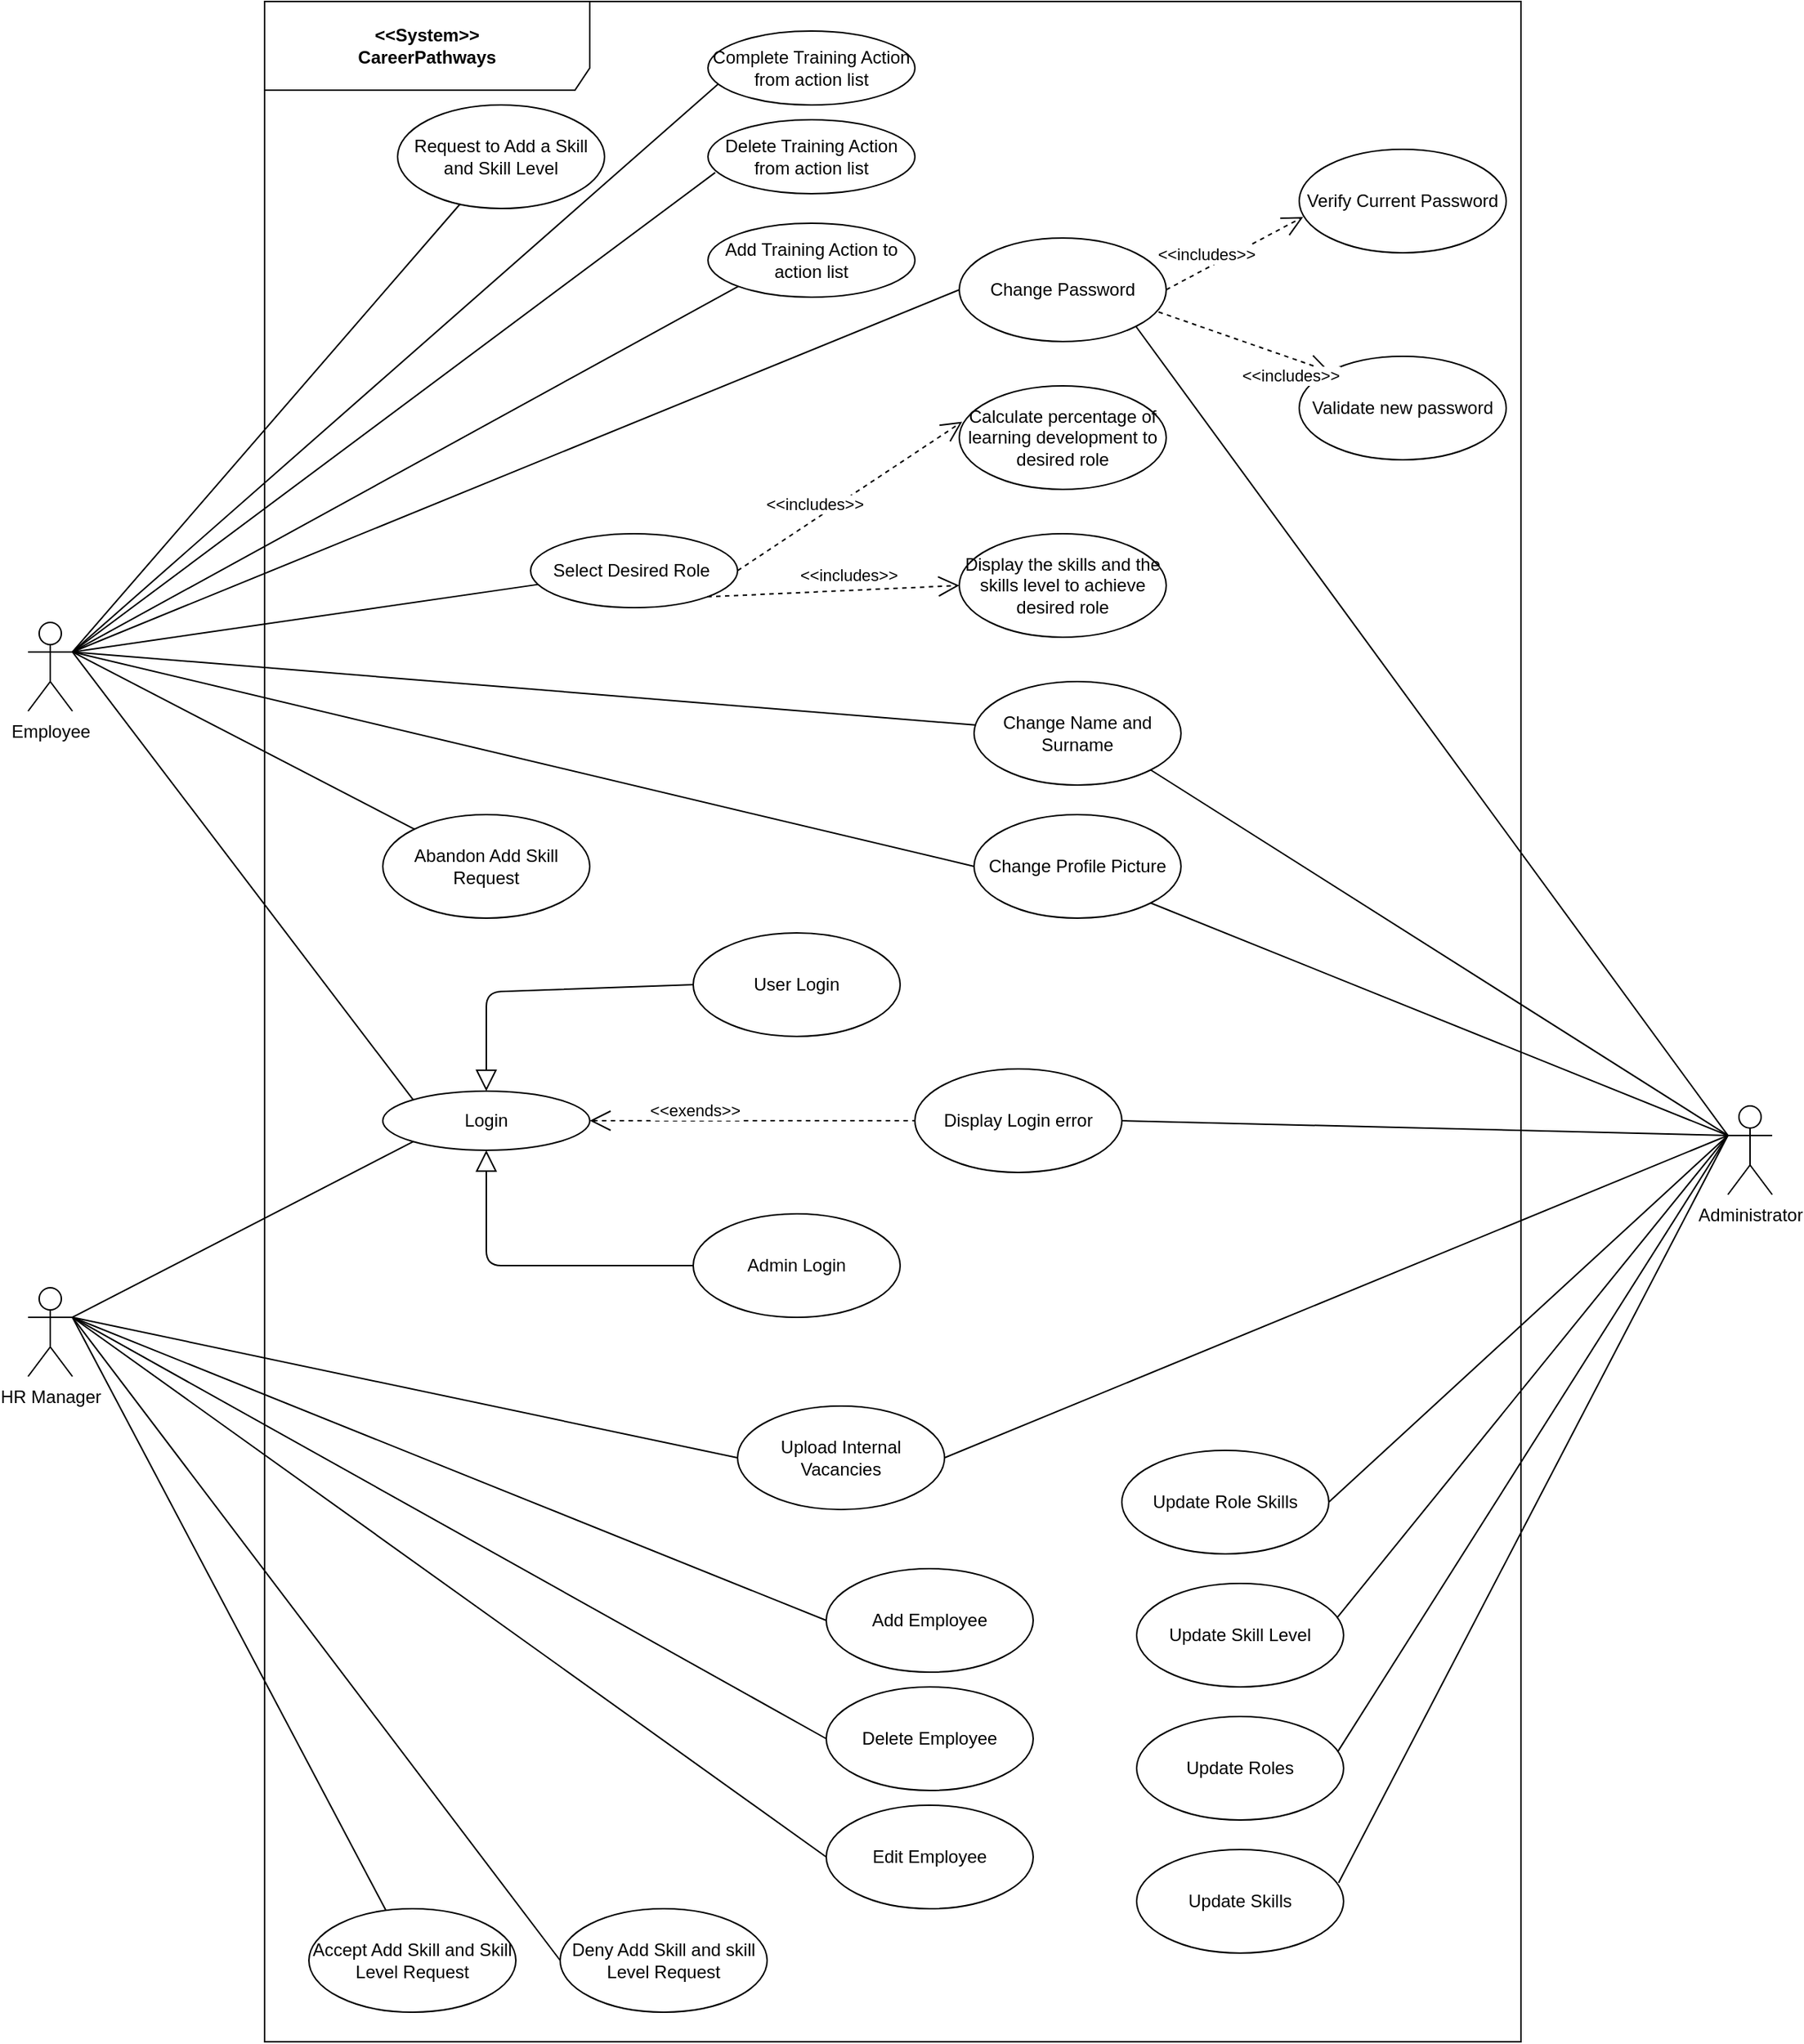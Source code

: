 <mxfile version="13.8.9" type="github">
  <diagram id="giAabpwPuGFfijqy-w_J" name="Page-1">
    <mxGraphModel dx="1024" dy="716" grid="1" gridSize="10" guides="1" tooltips="1" connect="1" arrows="1" fold="1" page="1" pageScale="1" pageWidth="2336" pageHeight="1654" math="0" shadow="0">
      <root>
        <mxCell id="0" />
        <mxCell id="1" parent="0" />
        <mxCell id="yPrp7qd_ZaBmRegbb4Uq-1" value="&lt;b&gt;&amp;lt;&amp;lt;System&amp;gt;&amp;gt;&lt;br&gt;CareerPathways&lt;/b&gt;" style="shape=umlFrame;whiteSpace=wrap;html=1;width=220;height=60;" parent="1" vertex="1">
          <mxGeometry x="200" y="50" width="850" height="1380" as="geometry" />
        </mxCell>
        <mxCell id="yPrp7qd_ZaBmRegbb4Uq-2" value="Employee" style="shape=umlActor;verticalLabelPosition=bottom;verticalAlign=top;html=1;" parent="1" vertex="1">
          <mxGeometry x="40" y="470" width="30" height="60" as="geometry" />
        </mxCell>
        <mxCell id="yPrp7qd_ZaBmRegbb4Uq-24" value="HR Manager" style="shape=umlActor;verticalLabelPosition=bottom;verticalAlign=top;html=1;" parent="1" vertex="1">
          <mxGeometry x="40" y="920" width="30" height="60" as="geometry" />
        </mxCell>
        <mxCell id="yPrp7qd_ZaBmRegbb4Uq-25" value="Administrator" style="shape=umlActor;verticalLabelPosition=bottom;verticalAlign=top;html=1;" parent="1" vertex="1">
          <mxGeometry x="1190" y="797" width="30" height="60" as="geometry" />
        </mxCell>
        <mxCell id="yPrp7qd_ZaBmRegbb4Uq-27" value="Login" style="ellipse;whiteSpace=wrap;html=1;" parent="1" vertex="1">
          <mxGeometry x="280" y="787" width="140" height="40" as="geometry" />
        </mxCell>
        <mxCell id="yPrp7qd_ZaBmRegbb4Uq-29" value="Add Training Action to action list" style="ellipse;whiteSpace=wrap;html=1;" parent="1" vertex="1">
          <mxGeometry x="500" y="200" width="140" height="50" as="geometry" />
        </mxCell>
        <mxCell id="yPrp7qd_ZaBmRegbb4Uq-31" value="Complete Training Action from action list" style="ellipse;whiteSpace=wrap;html=1;" parent="1" vertex="1">
          <mxGeometry x="500" y="70" width="140" height="50" as="geometry" />
        </mxCell>
        <mxCell id="yPrp7qd_ZaBmRegbb4Uq-32" value="Delete Training Action from action list" style="ellipse;whiteSpace=wrap;html=1;" parent="1" vertex="1">
          <mxGeometry x="500" y="130" width="140" height="50" as="geometry" />
        </mxCell>
        <mxCell id="yPrp7qd_ZaBmRegbb4Uq-35" value="Select Desired Role&amp;nbsp;" style="ellipse;whiteSpace=wrap;html=1;" parent="1" vertex="1">
          <mxGeometry x="380" y="410" width="140" height="50" as="geometry" />
        </mxCell>
        <mxCell id="yPrp7qd_ZaBmRegbb4Uq-36" value="Display the skills and the skills level to achieve desired role" style="ellipse;whiteSpace=wrap;html=1;" parent="1" vertex="1">
          <mxGeometry x="670" y="410" width="140" height="70" as="geometry" />
        </mxCell>
        <mxCell id="yPrp7qd_ZaBmRegbb4Uq-39" value="Change Password" style="ellipse;whiteSpace=wrap;html=1;" parent="1" vertex="1">
          <mxGeometry x="670" y="210" width="140" height="70" as="geometry" />
        </mxCell>
        <mxCell id="yPrp7qd_ZaBmRegbb4Uq-40" value="Verify Current Password" style="ellipse;whiteSpace=wrap;html=1;" parent="1" vertex="1">
          <mxGeometry x="900" y="150" width="140" height="70" as="geometry" />
        </mxCell>
        <mxCell id="yPrp7qd_ZaBmRegbb4Uq-41" value="Display Login error" style="ellipse;whiteSpace=wrap;html=1;" parent="1" vertex="1">
          <mxGeometry x="640" y="772" width="140" height="70" as="geometry" />
        </mxCell>
        <mxCell id="yPrp7qd_ZaBmRegbb4Uq-42" value="Change Name and Surname" style="ellipse;whiteSpace=wrap;html=1;" parent="1" vertex="1">
          <mxGeometry x="680" y="510" width="140" height="70" as="geometry" />
        </mxCell>
        <mxCell id="yPrp7qd_ZaBmRegbb4Uq-43" value="Change Profile Picture" style="ellipse;whiteSpace=wrap;html=1;" parent="1" vertex="1">
          <mxGeometry x="680" y="600" width="140" height="70" as="geometry" />
        </mxCell>
        <mxCell id="yPrp7qd_ZaBmRegbb4Uq-44" value="Calculate percentage of learning development to desired role" style="ellipse;whiteSpace=wrap;html=1;" parent="1" vertex="1">
          <mxGeometry x="670" y="310" width="140" height="70" as="geometry" />
        </mxCell>
        <mxCell id="yPrp7qd_ZaBmRegbb4Uq-45" value="Request to Add a Skill and Skill Level" style="ellipse;whiteSpace=wrap;html=1;" parent="1" vertex="1">
          <mxGeometry x="290" y="120" width="140" height="70" as="geometry" />
        </mxCell>
        <mxCell id="yPrp7qd_ZaBmRegbb4Uq-46" value="Abandon Add Skill Request" style="ellipse;whiteSpace=wrap;html=1;" parent="1" vertex="1">
          <mxGeometry x="280" y="600" width="140" height="70" as="geometry" />
        </mxCell>
        <mxCell id="yPrp7qd_ZaBmRegbb4Uq-47" value="Add Employee" style="ellipse;whiteSpace=wrap;html=1;" parent="1" vertex="1">
          <mxGeometry x="580" y="1110" width="140" height="70" as="geometry" />
        </mxCell>
        <mxCell id="yPrp7qd_ZaBmRegbb4Uq-48" value="Delete Employee" style="ellipse;whiteSpace=wrap;html=1;" parent="1" vertex="1">
          <mxGeometry x="580" y="1190" width="140" height="70" as="geometry" />
        </mxCell>
        <mxCell id="yPrp7qd_ZaBmRegbb4Uq-49" value="Edit Employee" style="ellipse;whiteSpace=wrap;html=1;" parent="1" vertex="1">
          <mxGeometry x="580" y="1270" width="140" height="70" as="geometry" />
        </mxCell>
        <mxCell id="yPrp7qd_ZaBmRegbb4Uq-50" value="Accept Add Skill and Skill Level Request" style="ellipse;whiteSpace=wrap;html=1;" parent="1" vertex="1">
          <mxGeometry x="230" y="1340" width="140" height="70" as="geometry" />
        </mxCell>
        <mxCell id="yPrp7qd_ZaBmRegbb4Uq-52" value="Deny Add Skill and skill Level Request" style="ellipse;whiteSpace=wrap;html=1;" parent="1" vertex="1">
          <mxGeometry x="400" y="1340" width="140" height="70" as="geometry" />
        </mxCell>
        <mxCell id="yPrp7qd_ZaBmRegbb4Uq-56" value="Validate new password" style="ellipse;whiteSpace=wrap;html=1;" parent="1" vertex="1">
          <mxGeometry x="900" y="290" width="140" height="70" as="geometry" />
        </mxCell>
        <mxCell id="yPrp7qd_ZaBmRegbb4Uq-65" value="" style="endArrow=none;endFill=0;endSize=12;html=1;exitX=1;exitY=0.333;exitDx=0;exitDy=0;exitPerimeter=0;" parent="1" source="yPrp7qd_ZaBmRegbb4Uq-24" target="yPrp7qd_ZaBmRegbb4Uq-50" edge="1">
          <mxGeometry width="160" relative="1" as="geometry">
            <mxPoint x="73" y="920" as="sourcePoint" />
            <mxPoint x="230" y="870" as="targetPoint" />
            <Array as="points" />
          </mxGeometry>
        </mxCell>
        <mxCell id="yPrp7qd_ZaBmRegbb4Uq-66" value="" style="endArrow=none;endFill=0;endSize=12;html=1;entryX=0;entryY=0.5;entryDx=0;entryDy=0;exitX=1;exitY=0.333;exitDx=0;exitDy=0;exitPerimeter=0;" parent="1" source="yPrp7qd_ZaBmRegbb4Uq-24" target="yPrp7qd_ZaBmRegbb4Uq-52" edge="1">
          <mxGeometry width="160" relative="1" as="geometry">
            <mxPoint x="80" y="870" as="sourcePoint" />
            <mxPoint x="580" y="1030" as="targetPoint" />
            <Array as="points" />
          </mxGeometry>
        </mxCell>
        <mxCell id="yPrp7qd_ZaBmRegbb4Uq-67" value="" style="endArrow=none;endFill=0;endSize=12;html=1;exitX=1;exitY=0.333;exitDx=0;exitDy=0;exitPerimeter=0;entryX=0;entryY=0.5;entryDx=0;entryDy=0;" parent="1" source="yPrp7qd_ZaBmRegbb4Uq-24" target="yPrp7qd_ZaBmRegbb4Uq-49" edge="1">
          <mxGeometry width="160" relative="1" as="geometry">
            <mxPoint x="180" y="970" as="sourcePoint" />
            <mxPoint x="340" y="970" as="targetPoint" />
            <Array as="points" />
          </mxGeometry>
        </mxCell>
        <mxCell id="yPrp7qd_ZaBmRegbb4Uq-69" value="" style="endArrow=none;endFill=0;endSize=12;html=1;entryX=0;entryY=0.5;entryDx=0;entryDy=0;exitX=1;exitY=0.333;exitDx=0;exitDy=0;exitPerimeter=0;" parent="1" source="yPrp7qd_ZaBmRegbb4Uq-24" target="yPrp7qd_ZaBmRegbb4Uq-48" edge="1">
          <mxGeometry width="160" relative="1" as="geometry">
            <mxPoint x="110" y="960" as="sourcePoint" />
            <mxPoint x="230" y="990" as="targetPoint" />
          </mxGeometry>
        </mxCell>
        <mxCell id="yPrp7qd_ZaBmRegbb4Uq-70" value="" style="endArrow=none;endFill=0;endSize=12;html=1;entryX=0;entryY=0.5;entryDx=0;entryDy=0;exitX=1;exitY=0.333;exitDx=0;exitDy=0;exitPerimeter=0;" parent="1" source="yPrp7qd_ZaBmRegbb4Uq-24" target="yPrp7qd_ZaBmRegbb4Uq-47" edge="1">
          <mxGeometry width="160" relative="1" as="geometry">
            <mxPoint x="60" y="950" as="sourcePoint" />
            <mxPoint x="220" y="950" as="targetPoint" />
          </mxGeometry>
        </mxCell>
        <mxCell id="yPrp7qd_ZaBmRegbb4Uq-71" value="Update Roles" style="ellipse;whiteSpace=wrap;html=1;" parent="1" vertex="1">
          <mxGeometry x="790" y="1210" width="140" height="70" as="geometry" />
        </mxCell>
        <mxCell id="yPrp7qd_ZaBmRegbb4Uq-72" value="Update Skills" style="ellipse;whiteSpace=wrap;html=1;" parent="1" vertex="1">
          <mxGeometry x="790" y="1300" width="140" height="70" as="geometry" />
        </mxCell>
        <mxCell id="yPrp7qd_ZaBmRegbb4Uq-73" value="Update Skill Level" style="ellipse;whiteSpace=wrap;html=1;" parent="1" vertex="1">
          <mxGeometry x="790" y="1120" width="140" height="70" as="geometry" />
        </mxCell>
        <mxCell id="yPrp7qd_ZaBmRegbb4Uq-75" value="Update Role Skills" style="ellipse;whiteSpace=wrap;html=1;" parent="1" vertex="1">
          <mxGeometry x="780" y="1030" width="140" height="70" as="geometry" />
        </mxCell>
        <mxCell id="yPrp7qd_ZaBmRegbb4Uq-76" value="" style="endArrow=none;endFill=0;endSize=12;html=1;exitX=0;exitY=0.333;exitDx=0;exitDy=0;exitPerimeter=0;entryX=0.976;entryY=0.321;entryDx=0;entryDy=0;entryPerimeter=0;" parent="1" source="yPrp7qd_ZaBmRegbb4Uq-25" target="yPrp7qd_ZaBmRegbb4Uq-72" edge="1">
          <mxGeometry width="160" relative="1" as="geometry">
            <mxPoint x="740" y="1100" as="sourcePoint" />
            <mxPoint x="900" y="1100" as="targetPoint" />
          </mxGeometry>
        </mxCell>
        <mxCell id="yPrp7qd_ZaBmRegbb4Uq-77" value="" style="endArrow=none;endFill=0;endSize=12;html=1;exitX=0;exitY=0.333;exitDx=0;exitDy=0;exitPerimeter=0;entryX=0.974;entryY=0.333;entryDx=0;entryDy=0;entryPerimeter=0;" parent="1" source="yPrp7qd_ZaBmRegbb4Uq-25" target="yPrp7qd_ZaBmRegbb4Uq-71" edge="1">
          <mxGeometry width="160" relative="1" as="geometry">
            <mxPoint x="740" y="1100" as="sourcePoint" />
            <mxPoint x="900" y="1100" as="targetPoint" />
          </mxGeometry>
        </mxCell>
        <mxCell id="yPrp7qd_ZaBmRegbb4Uq-78" value="" style="endArrow=none;endFill=0;endSize=12;html=1;exitX=0;exitY=0.333;exitDx=0;exitDy=0;exitPerimeter=0;entryX=0.968;entryY=0.333;entryDx=0;entryDy=0;entryPerimeter=0;" parent="1" source="yPrp7qd_ZaBmRegbb4Uq-25" target="yPrp7qd_ZaBmRegbb4Uq-73" edge="1">
          <mxGeometry width="160" relative="1" as="geometry">
            <mxPoint x="1200" y="1060" as="sourcePoint" />
            <mxPoint x="900" y="1100" as="targetPoint" />
          </mxGeometry>
        </mxCell>
        <mxCell id="yPrp7qd_ZaBmRegbb4Uq-79" value="" style="endArrow=none;endFill=0;endSize=12;html=1;exitX=0;exitY=0.333;exitDx=0;exitDy=0;exitPerimeter=0;entryX=1;entryY=0.5;entryDx=0;entryDy=0;" parent="1" source="yPrp7qd_ZaBmRegbb4Uq-25" target="yPrp7qd_ZaBmRegbb4Uq-75" edge="1">
          <mxGeometry width="160" relative="1" as="geometry">
            <mxPoint x="740" y="1100" as="sourcePoint" />
            <mxPoint x="900" y="1100" as="targetPoint" />
          </mxGeometry>
        </mxCell>
        <mxCell id="yPrp7qd_ZaBmRegbb4Uq-81" value="Upload Internal Vacancies" style="ellipse;whiteSpace=wrap;html=1;" parent="1" vertex="1">
          <mxGeometry x="520" y="1000" width="140" height="70" as="geometry" />
        </mxCell>
        <mxCell id="yPrp7qd_ZaBmRegbb4Uq-82" value="" style="endArrow=none;endFill=0;endSize=12;html=1;exitX=1;exitY=0.333;exitDx=0;exitDy=0;exitPerimeter=0;entryX=0;entryY=0.5;entryDx=0;entryDy=0;" parent="1" source="yPrp7qd_ZaBmRegbb4Uq-24" target="yPrp7qd_ZaBmRegbb4Uq-81" edge="1">
          <mxGeometry width="160" relative="1" as="geometry">
            <mxPoint x="410" y="850" as="sourcePoint" />
            <mxPoint x="570" y="850" as="targetPoint" />
            <Array as="points" />
          </mxGeometry>
        </mxCell>
        <mxCell id="yPrp7qd_ZaBmRegbb4Uq-85" value="" style="endArrow=none;endFill=0;endSize=12;html=1;exitX=1;exitY=0.333;exitDx=0;exitDy=0;exitPerimeter=0;" parent="1" source="yPrp7qd_ZaBmRegbb4Uq-2" target="yPrp7qd_ZaBmRegbb4Uq-46" edge="1">
          <mxGeometry width="160" relative="1" as="geometry">
            <mxPoint x="380" y="600" as="sourcePoint" />
            <mxPoint x="540" y="600" as="targetPoint" />
            <Array as="points" />
          </mxGeometry>
        </mxCell>
        <mxCell id="yPrp7qd_ZaBmRegbb4Uq-86" value="" style="endArrow=none;endFill=0;endSize=12;html=1;exitX=1;exitY=0.333;exitDx=0;exitDy=0;exitPerimeter=0;" parent="1" source="yPrp7qd_ZaBmRegbb4Uq-2" target="yPrp7qd_ZaBmRegbb4Uq-35" edge="1">
          <mxGeometry width="160" relative="1" as="geometry">
            <mxPoint x="380" y="600" as="sourcePoint" />
            <mxPoint x="540" y="600" as="targetPoint" />
          </mxGeometry>
        </mxCell>
        <mxCell id="yPrp7qd_ZaBmRegbb4Uq-87" value="" style="endArrow=none;endFill=0;endSize=12;html=1;exitX=1;exitY=0.333;exitDx=0;exitDy=0;exitPerimeter=0;" parent="1" source="yPrp7qd_ZaBmRegbb4Uq-2" target="yPrp7qd_ZaBmRegbb4Uq-45" edge="1">
          <mxGeometry width="160" relative="1" as="geometry">
            <mxPoint x="380" y="740" as="sourcePoint" />
            <mxPoint x="540" y="740" as="targetPoint" />
          </mxGeometry>
        </mxCell>
        <mxCell id="yPrp7qd_ZaBmRegbb4Uq-88" value="" style="endArrow=none;endFill=0;endSize=12;html=1;exitX=1;exitY=0.333;exitDx=0;exitDy=0;exitPerimeter=0;entryX=0.035;entryY=0.714;entryDx=0;entryDy=0;entryPerimeter=0;" parent="1" source="yPrp7qd_ZaBmRegbb4Uq-2" target="yPrp7qd_ZaBmRegbb4Uq-32" edge="1">
          <mxGeometry width="160" relative="1" as="geometry">
            <mxPoint x="380" y="600" as="sourcePoint" />
            <mxPoint x="540" y="600" as="targetPoint" />
          </mxGeometry>
        </mxCell>
        <mxCell id="yPrp7qd_ZaBmRegbb4Uq-89" value="" style="endArrow=none;endFill=0;endSize=12;html=1;exitX=1;exitY=0.333;exitDx=0;exitDy=0;exitPerimeter=0;entryX=0;entryY=0.5;entryDx=0;entryDy=0;" parent="1" source="yPrp7qd_ZaBmRegbb4Uq-2" target="yPrp7qd_ZaBmRegbb4Uq-43" edge="1">
          <mxGeometry width="160" relative="1" as="geometry">
            <mxPoint x="380" y="600" as="sourcePoint" />
            <mxPoint x="540" y="600" as="targetPoint" />
          </mxGeometry>
        </mxCell>
        <mxCell id="yPrp7qd_ZaBmRegbb4Uq-90" value="" style="endArrow=none;endFill=0;endSize=12;html=1;entryX=0.05;entryY=0.714;entryDx=0;entryDy=0;entryPerimeter=0;exitX=1;exitY=0.333;exitDx=0;exitDy=0;exitPerimeter=0;" parent="1" source="yPrp7qd_ZaBmRegbb4Uq-2" target="yPrp7qd_ZaBmRegbb4Uq-31" edge="1">
          <mxGeometry width="160" relative="1" as="geometry">
            <mxPoint x="70" y="510" as="sourcePoint" />
            <mxPoint x="540" y="600" as="targetPoint" />
          </mxGeometry>
        </mxCell>
        <mxCell id="yPrp7qd_ZaBmRegbb4Uq-91" value="" style="endArrow=none;endFill=0;endSize=12;html=1;exitX=1;exitY=0.333;exitDx=0;exitDy=0;exitPerimeter=0;" parent="1" source="yPrp7qd_ZaBmRegbb4Uq-2" target="yPrp7qd_ZaBmRegbb4Uq-42" edge="1">
          <mxGeometry width="160" relative="1" as="geometry">
            <mxPoint x="380" y="600" as="sourcePoint" />
            <mxPoint x="540" y="600" as="targetPoint" />
          </mxGeometry>
        </mxCell>
        <mxCell id="yPrp7qd_ZaBmRegbb4Uq-92" value="" style="endArrow=none;endFill=0;endSize=12;html=1;exitX=1;exitY=0.333;exitDx=0;exitDy=0;exitPerimeter=0;entryX=0;entryY=0.5;entryDx=0;entryDy=0;" parent="1" source="yPrp7qd_ZaBmRegbb4Uq-2" target="yPrp7qd_ZaBmRegbb4Uq-39" edge="1">
          <mxGeometry width="160" relative="1" as="geometry">
            <mxPoint x="380" y="600" as="sourcePoint" />
            <mxPoint x="540" y="600" as="targetPoint" />
          </mxGeometry>
        </mxCell>
        <mxCell id="yPrp7qd_ZaBmRegbb4Uq-93" value="" style="endArrow=none;endFill=0;endSize=12;html=1;exitX=1;exitY=0.333;exitDx=0;exitDy=0;exitPerimeter=0;entryX=0;entryY=1;entryDx=0;entryDy=0;" parent="1" source="yPrp7qd_ZaBmRegbb4Uq-2" target="yPrp7qd_ZaBmRegbb4Uq-29" edge="1">
          <mxGeometry width="160" relative="1" as="geometry">
            <mxPoint x="380" y="600" as="sourcePoint" />
            <mxPoint x="540" y="600" as="targetPoint" />
          </mxGeometry>
        </mxCell>
        <mxCell id="yPrp7qd_ZaBmRegbb4Uq-95" value="" style="endArrow=none;endFill=0;endSize=12;html=1;exitX=1;exitY=0.333;exitDx=0;exitDy=0;exitPerimeter=0;entryX=0;entryY=0;entryDx=0;entryDy=0;" parent="1" source="yPrp7qd_ZaBmRegbb4Uq-2" target="yPrp7qd_ZaBmRegbb4Uq-27" edge="1">
          <mxGeometry width="160" relative="1" as="geometry">
            <mxPoint x="380" y="600" as="sourcePoint" />
            <mxPoint x="540" y="600" as="targetPoint" />
          </mxGeometry>
        </mxCell>
        <mxCell id="yPrp7qd_ZaBmRegbb4Uq-96" value="" style="endArrow=none;endFill=0;endSize=12;html=1;dashed=1;exitX=1;exitY=0.5;exitDx=0;exitDy=0;startArrow=open;startFill=0;startSize=12;" parent="1" source="yPrp7qd_ZaBmRegbb4Uq-27" target="yPrp7qd_ZaBmRegbb4Uq-41" edge="1">
          <mxGeometry width="160" relative="1" as="geometry">
            <mxPoint x="650" y="420" as="sourcePoint" />
            <mxPoint x="810" y="420" as="targetPoint" />
          </mxGeometry>
        </mxCell>
        <mxCell id="yPrp7qd_ZaBmRegbb4Uq-97" value="&amp;lt;&amp;lt;exends&amp;gt;&amp;gt;" style="edgeLabel;html=1;align=center;verticalAlign=middle;resizable=0;points=[];" parent="yPrp7qd_ZaBmRegbb4Uq-96" vertex="1" connectable="0">
          <mxGeometry x="-0.364" y="7" relative="1" as="geometry">
            <mxPoint x="1" as="offset" />
          </mxGeometry>
        </mxCell>
        <mxCell id="yPrp7qd_ZaBmRegbb4Uq-98" value="" style="endArrow=open;endFill=1;endSize=12;html=1;dashed=1;exitX=1;exitY=0.5;exitDx=0;exitDy=0;entryX=0.019;entryY=0.653;entryDx=0;entryDy=0;entryPerimeter=0;" parent="1" source="yPrp7qd_ZaBmRegbb4Uq-39" target="yPrp7qd_ZaBmRegbb4Uq-40" edge="1">
          <mxGeometry width="160" relative="1" as="geometry">
            <mxPoint x="650" y="570" as="sourcePoint" />
            <mxPoint x="810" y="570" as="targetPoint" />
          </mxGeometry>
        </mxCell>
        <mxCell id="yPrp7qd_ZaBmRegbb4Uq-99" value="&amp;lt;&amp;lt;includes&amp;gt;&amp;gt;" style="edgeLabel;html=1;align=center;verticalAlign=middle;resizable=0;points=[];" parent="yPrp7qd_ZaBmRegbb4Uq-98" vertex="1" connectable="0">
          <mxGeometry x="-0.323" y="9" relative="1" as="geometry">
            <mxPoint as="offset" />
          </mxGeometry>
        </mxCell>
        <mxCell id="yPrp7qd_ZaBmRegbb4Uq-100" value="" style="endArrow=open;endFill=1;endSize=12;html=1;dashed=1;exitX=0.963;exitY=0.714;exitDx=0;exitDy=0;entryX=0;entryY=0;entryDx=0;entryDy=0;exitPerimeter=0;" parent="1" source="yPrp7qd_ZaBmRegbb4Uq-39" target="yPrp7qd_ZaBmRegbb4Uq-56" edge="1">
          <mxGeometry width="160" relative="1" as="geometry">
            <mxPoint x="650" y="570" as="sourcePoint" />
            <mxPoint x="810" y="570" as="targetPoint" />
          </mxGeometry>
        </mxCell>
        <mxCell id="yPrp7qd_ZaBmRegbb4Uq-101" value="&amp;lt;&amp;lt;includes&amp;gt;&amp;gt;" style="edgeLabel;html=1;align=center;verticalAlign=middle;resizable=0;points=[];" parent="yPrp7qd_ZaBmRegbb4Uq-100" vertex="1" connectable="0">
          <mxGeometry x="-0.365" y="12" relative="1" as="geometry">
            <mxPoint x="47.68" y="41.2" as="offset" />
          </mxGeometry>
        </mxCell>
        <mxCell id="yPrp7qd_ZaBmRegbb4Uq-102" value="" style="endArrow=open;endFill=1;endSize=12;html=1;dashed=1;exitX=1;exitY=0.5;exitDx=0;exitDy=0;entryX=0.014;entryY=0.347;entryDx=0;entryDy=0;entryPerimeter=0;" parent="1" source="yPrp7qd_ZaBmRegbb4Uq-35" target="yPrp7qd_ZaBmRegbb4Uq-44" edge="1">
          <mxGeometry width="160" relative="1" as="geometry">
            <mxPoint x="650" y="780" as="sourcePoint" />
            <mxPoint x="810" y="780" as="targetPoint" />
          </mxGeometry>
        </mxCell>
        <mxCell id="yPrp7qd_ZaBmRegbb4Uq-103" value="&amp;lt;&amp;lt;includes&amp;gt;&amp;gt;" style="edgeLabel;html=1;align=center;verticalAlign=middle;resizable=0;points=[];" parent="yPrp7qd_ZaBmRegbb4Uq-102" vertex="1" connectable="0">
          <mxGeometry x="-0.262" y="10" relative="1" as="geometry">
            <mxPoint x="1" as="offset" />
          </mxGeometry>
        </mxCell>
        <mxCell id="yPrp7qd_ZaBmRegbb4Uq-104" value="" style="endArrow=open;endFill=1;endSize=12;html=1;dashed=1;exitX=1;exitY=1;exitDx=0;exitDy=0;entryX=0;entryY=0.5;entryDx=0;entryDy=0;" parent="1" source="yPrp7qd_ZaBmRegbb4Uq-35" target="yPrp7qd_ZaBmRegbb4Uq-36" edge="1">
          <mxGeometry width="160" relative="1" as="geometry">
            <mxPoint x="650" y="780" as="sourcePoint" />
            <mxPoint x="810" y="780" as="targetPoint" />
          </mxGeometry>
        </mxCell>
        <mxCell id="yPrp7qd_ZaBmRegbb4Uq-105" value="&amp;lt;&amp;lt;includes&amp;gt;&amp;gt;" style="edgeLabel;html=1;align=center;verticalAlign=middle;resizable=0;points=[];" parent="yPrp7qd_ZaBmRegbb4Uq-104" vertex="1" connectable="0">
          <mxGeometry x="0.122" y="11" relative="1" as="geometry">
            <mxPoint as="offset" />
          </mxGeometry>
        </mxCell>
        <mxCell id="yPrp7qd_ZaBmRegbb4Uq-108" value="" style="endArrow=none;endFill=0;endSize=12;html=1;exitX=0;exitY=0.333;exitDx=0;exitDy=0;exitPerimeter=0;entryX=1;entryY=1;entryDx=0;entryDy=0;" parent="1" source="yPrp7qd_ZaBmRegbb4Uq-25" target="yPrp7qd_ZaBmRegbb4Uq-43" edge="1">
          <mxGeometry width="160" relative="1" as="geometry">
            <mxPoint x="610" y="600" as="sourcePoint" />
            <mxPoint x="770" y="600" as="targetPoint" />
          </mxGeometry>
        </mxCell>
        <mxCell id="yPrp7qd_ZaBmRegbb4Uq-109" value="" style="endArrow=none;endFill=0;endSize=12;html=1;exitX=0;exitY=0.333;exitDx=0;exitDy=0;exitPerimeter=0;entryX=1;entryY=1;entryDx=0;entryDy=0;" parent="1" source="yPrp7qd_ZaBmRegbb4Uq-25" target="yPrp7qd_ZaBmRegbb4Uq-42" edge="1">
          <mxGeometry width="160" relative="1" as="geometry">
            <mxPoint x="1250.5" y="877.25" as="sourcePoint" />
            <mxPoint x="779.997" y="556.999" as="targetPoint" />
          </mxGeometry>
        </mxCell>
        <mxCell id="yPrp7qd_ZaBmRegbb4Uq-110" value="" style="endArrow=none;endFill=0;endSize=12;html=1;entryX=1;entryY=1;entryDx=0;entryDy=0;exitX=0;exitY=0.333;exitDx=0;exitDy=0;exitPerimeter=0;" parent="1" source="yPrp7qd_ZaBmRegbb4Uq-25" target="yPrp7qd_ZaBmRegbb4Uq-39" edge="1">
          <mxGeometry width="160" relative="1" as="geometry">
            <mxPoint x="1220" y="760" as="sourcePoint" />
            <mxPoint x="770" y="590" as="targetPoint" />
          </mxGeometry>
        </mxCell>
        <mxCell id="yPrp7qd_ZaBmRegbb4Uq-111" value="" style="endArrow=none;endFill=0;endSize=12;html=1;exitX=0;exitY=0.333;exitDx=0;exitDy=0;exitPerimeter=0;entryX=1;entryY=0.5;entryDx=0;entryDy=0;" parent="1" source="yPrp7qd_ZaBmRegbb4Uq-25" target="yPrp7qd_ZaBmRegbb4Uq-81" edge="1">
          <mxGeometry width="160" relative="1" as="geometry">
            <mxPoint x="540" y="850" as="sourcePoint" />
            <mxPoint x="700" y="850" as="targetPoint" />
          </mxGeometry>
        </mxCell>
        <mxCell id="yPrp7qd_ZaBmRegbb4Uq-112" value="" style="endArrow=none;endFill=0;endSize=12;html=1;exitX=1;exitY=0.333;exitDx=0;exitDy=0;exitPerimeter=0;entryX=0;entryY=1;entryDx=0;entryDy=0;" parent="1" source="yPrp7qd_ZaBmRegbb4Uq-24" target="yPrp7qd_ZaBmRegbb4Uq-27" edge="1">
          <mxGeometry width="160" relative="1" as="geometry">
            <mxPoint x="480" y="870" as="sourcePoint" />
            <mxPoint x="640" y="870" as="targetPoint" />
          </mxGeometry>
        </mxCell>
        <mxCell id="yPrp7qd_ZaBmRegbb4Uq-113" value="User Login" style="ellipse;whiteSpace=wrap;html=1;" parent="1" vertex="1">
          <mxGeometry x="490" y="680" width="140" height="70" as="geometry" />
        </mxCell>
        <mxCell id="yPrp7qd_ZaBmRegbb4Uq-116" value="Admin Login" style="ellipse;whiteSpace=wrap;html=1;" parent="1" vertex="1">
          <mxGeometry x="490" y="870" width="140" height="70" as="geometry" />
        </mxCell>
        <mxCell id="yPrp7qd_ZaBmRegbb4Uq-117" value="" style="endArrow=none;endFill=0;endSize=12;html=1;exitX=0.5;exitY=0;exitDx=0;exitDy=0;entryX=0;entryY=0.5;entryDx=0;entryDy=0;startArrow=block;startFill=0;startSize=12;" parent="1" source="yPrp7qd_ZaBmRegbb4Uq-27" target="yPrp7qd_ZaBmRegbb4Uq-113" edge="1">
          <mxGeometry width="160" relative="1" as="geometry">
            <mxPoint x="480" y="870" as="sourcePoint" />
            <mxPoint x="470" y="720" as="targetPoint" />
            <Array as="points">
              <mxPoint x="350" y="720" />
            </Array>
          </mxGeometry>
        </mxCell>
        <mxCell id="yPrp7qd_ZaBmRegbb4Uq-118" value="" style="endArrow=none;endFill=0;endSize=12;html=1;exitX=0.5;exitY=1;exitDx=0;exitDy=0;entryX=0;entryY=0.5;entryDx=0;entryDy=0;startArrow=block;startFill=0;startSize=12;" parent="1" source="yPrp7qd_ZaBmRegbb4Uq-27" target="yPrp7qd_ZaBmRegbb4Uq-116" edge="1">
          <mxGeometry width="160" relative="1" as="geometry">
            <mxPoint x="480" y="870" as="sourcePoint" />
            <mxPoint x="640" y="870" as="targetPoint" />
            <Array as="points">
              <mxPoint x="350" y="905" />
            </Array>
          </mxGeometry>
        </mxCell>
        <mxCell id="yPrp7qd_ZaBmRegbb4Uq-120" value="" style="endArrow=none;endFill=0;endSize=12;html=1;exitX=0;exitY=0.333;exitDx=0;exitDy=0;exitPerimeter=0;entryX=1;entryY=0.5;entryDx=0;entryDy=0;" parent="1" source="yPrp7qd_ZaBmRegbb4Uq-25" target="yPrp7qd_ZaBmRegbb4Uq-41" edge="1">
          <mxGeometry width="160" relative="1" as="geometry">
            <mxPoint x="600" y="1000" as="sourcePoint" />
            <mxPoint x="760" y="1000" as="targetPoint" />
          </mxGeometry>
        </mxCell>
      </root>
    </mxGraphModel>
  </diagram>
</mxfile>
